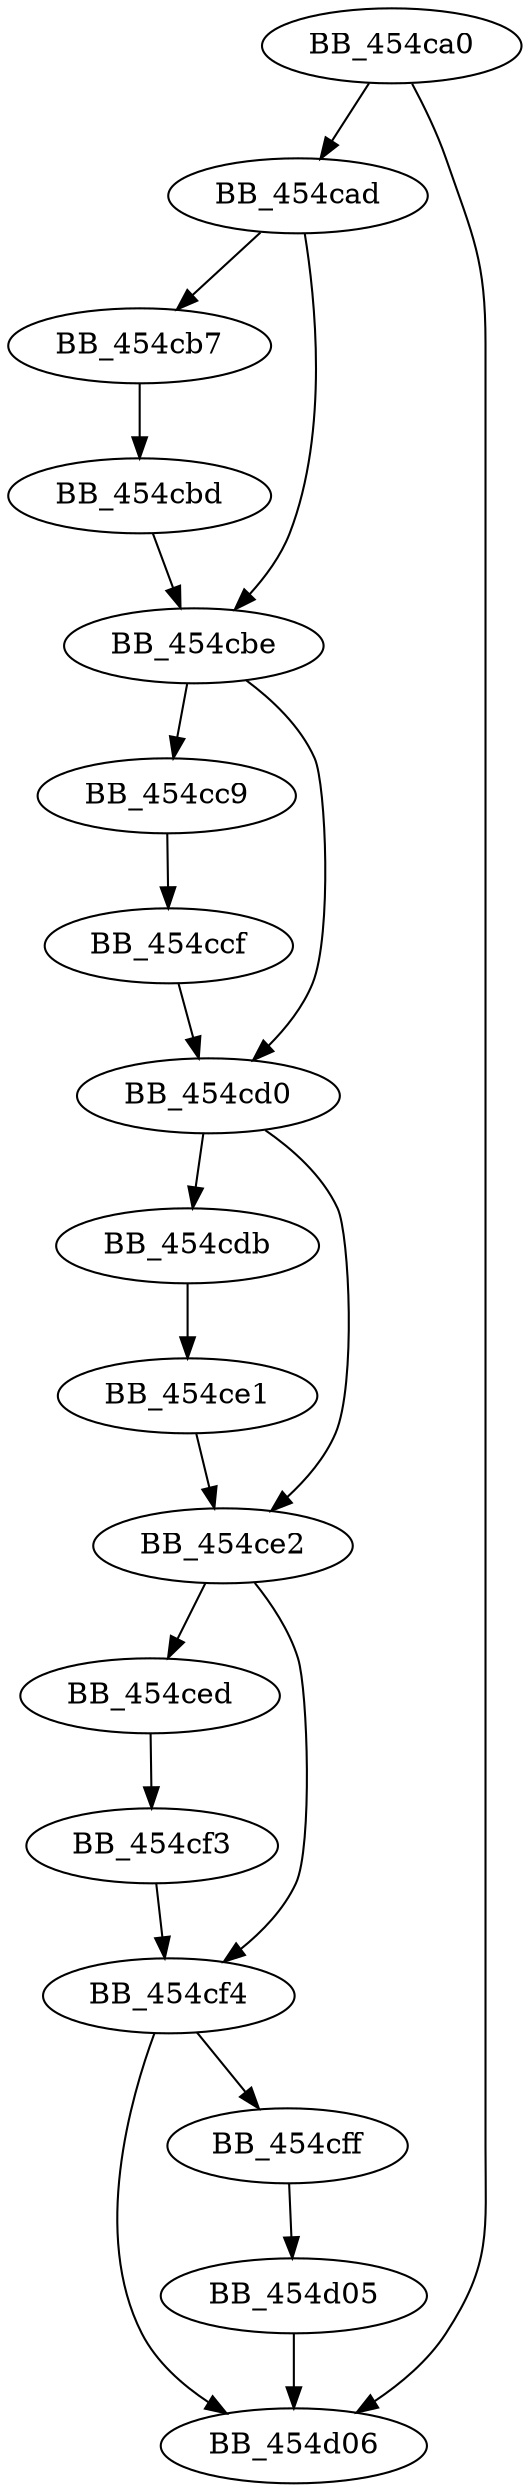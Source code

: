 DiGraph sub_454CA0{
BB_454ca0->BB_454cad
BB_454ca0->BB_454d06
BB_454cad->BB_454cb7
BB_454cad->BB_454cbe
BB_454cb7->BB_454cbd
BB_454cbd->BB_454cbe
BB_454cbe->BB_454cc9
BB_454cbe->BB_454cd0
BB_454cc9->BB_454ccf
BB_454ccf->BB_454cd0
BB_454cd0->BB_454cdb
BB_454cd0->BB_454ce2
BB_454cdb->BB_454ce1
BB_454ce1->BB_454ce2
BB_454ce2->BB_454ced
BB_454ce2->BB_454cf4
BB_454ced->BB_454cf3
BB_454cf3->BB_454cf4
BB_454cf4->BB_454cff
BB_454cf4->BB_454d06
BB_454cff->BB_454d05
BB_454d05->BB_454d06
}

